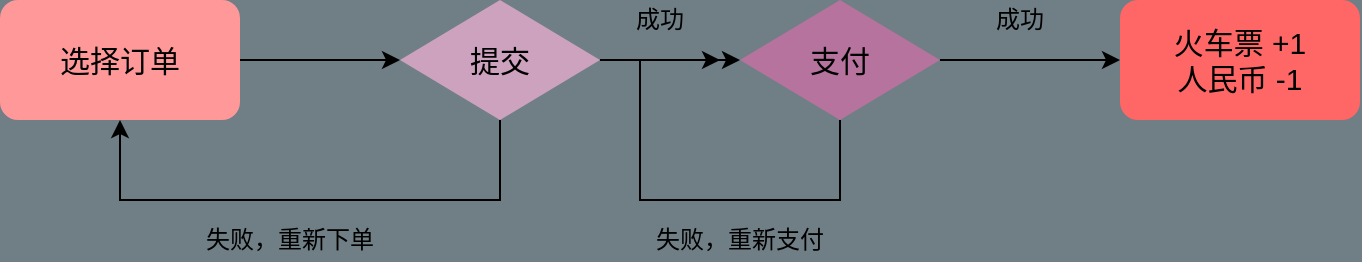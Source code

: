 <mxfile version="12.3.2" type="device" pages="1"><diagram id="2fDJc7Haql0zA8UjqrLJ" name="第 1 页"><mxGraphModel dx="768" dy="560" grid="1" gridSize="10" guides="1" tooltips="1" connect="1" arrows="1" fold="1" page="1" pageScale="1" pageWidth="1169" pageHeight="827" background="#707E86" math="0" shadow="0"><root><mxCell id="0"/><mxCell id="1" parent="0"/><mxCell id="kLnyNXH2biUtH6GliAfZ-5" value="" style="edgeStyle=orthogonalEdgeStyle;rounded=0;orthogonalLoop=1;jettySize=auto;html=1;" edge="1" parent="1" source="kLnyNXH2biUtH6GliAfZ-1" target="kLnyNXH2biUtH6GliAfZ-3"><mxGeometry relative="1" as="geometry"/></mxCell><mxCell id="kLnyNXH2biUtH6GliAfZ-1" value="&lt;font style=&quot;font-size: 15px&quot;&gt;选择订单&lt;/font&gt;" style="rounded=1;whiteSpace=wrap;html=1;strokeColor=none;fillColor=#FF9999;" vertex="1" parent="1"><mxGeometry x="100" y="180" width="120" height="60" as="geometry"/></mxCell><mxCell id="kLnyNXH2biUtH6GliAfZ-2" value="&lt;font style=&quot;font-size: 15px&quot;&gt;火车票 +1&lt;br&gt;人民币 -1&lt;br&gt;&lt;/font&gt;" style="rounded=1;whiteSpace=wrap;html=1;strokeColor=none;fillColor=#FF6666;" vertex="1" parent="1"><mxGeometry x="660" y="180" width="120" height="60" as="geometry"/></mxCell><mxCell id="kLnyNXH2biUtH6GliAfZ-6" value="" style="edgeStyle=orthogonalEdgeStyle;rounded=0;orthogonalLoop=1;jettySize=auto;html=1;" edge="1" parent="1" source="kLnyNXH2biUtH6GliAfZ-3" target="kLnyNXH2biUtH6GliAfZ-4"><mxGeometry relative="1" as="geometry"/></mxCell><mxCell id="kLnyNXH2biUtH6GliAfZ-11" style="edgeStyle=orthogonalEdgeStyle;rounded=0;orthogonalLoop=1;jettySize=auto;html=1;exitX=0.5;exitY=1;exitDx=0;exitDy=0;entryX=0.5;entryY=1;entryDx=0;entryDy=0;" edge="1" parent="1" source="kLnyNXH2biUtH6GliAfZ-3" target="kLnyNXH2biUtH6GliAfZ-1"><mxGeometry relative="1" as="geometry"><Array as="points"><mxPoint x="350" y="280"/><mxPoint x="160" y="280"/></Array></mxGeometry></mxCell><mxCell id="kLnyNXH2biUtH6GliAfZ-3" value="&lt;font style=&quot;font-size: 15px&quot;&gt;提交&lt;/font&gt;" style="rhombus;whiteSpace=wrap;html=1;strokeColor=none;fillColor=#CDA2BE;" vertex="1" parent="1"><mxGeometry x="300" y="180" width="100" height="60" as="geometry"/></mxCell><mxCell id="kLnyNXH2biUtH6GliAfZ-7" style="edgeStyle=orthogonalEdgeStyle;rounded=0;orthogonalLoop=1;jettySize=auto;html=1;entryX=0;entryY=0.5;entryDx=0;entryDy=0;" edge="1" parent="1" source="kLnyNXH2biUtH6GliAfZ-4" target="kLnyNXH2biUtH6GliAfZ-2"><mxGeometry relative="1" as="geometry"/></mxCell><mxCell id="kLnyNXH2biUtH6GliAfZ-13" style="edgeStyle=orthogonalEdgeStyle;rounded=0;orthogonalLoop=1;jettySize=auto;html=1;exitX=0.5;exitY=1;exitDx=0;exitDy=0;" edge="1" parent="1" source="kLnyNXH2biUtH6GliAfZ-4"><mxGeometry relative="1" as="geometry"><mxPoint x="460" y="210" as="targetPoint"/><Array as="points"><mxPoint x="520" y="280"/><mxPoint x="420" y="280"/><mxPoint x="420" y="210"/></Array></mxGeometry></mxCell><mxCell id="kLnyNXH2biUtH6GliAfZ-4" value="&lt;font style=&quot;font-size: 15px&quot;&gt;支付&lt;/font&gt;" style="rhombus;whiteSpace=wrap;html=1;strokeColor=none;fillColor=#B5739D;" vertex="1" parent="1"><mxGeometry x="470" y="180" width="100" height="60" as="geometry"/></mxCell><mxCell id="kLnyNXH2biUtH6GliAfZ-8" value="成功" style="text;html=1;strokeColor=none;fillColor=none;align=center;verticalAlign=middle;whiteSpace=wrap;rounded=0;" vertex="1" parent="1"><mxGeometry x="410" y="180" width="40" height="20" as="geometry"/></mxCell><mxCell id="kLnyNXH2biUtH6GliAfZ-10" value="成功" style="text;html=1;strokeColor=none;fillColor=none;align=center;verticalAlign=middle;whiteSpace=wrap;rounded=0;" vertex="1" parent="1"><mxGeometry x="590" y="180" width="40" height="20" as="geometry"/></mxCell><mxCell id="kLnyNXH2biUtH6GliAfZ-12" value="失败，重新下单" style="text;html=1;strokeColor=none;fillColor=none;align=center;verticalAlign=middle;whiteSpace=wrap;rounded=0;" vertex="1" parent="1"><mxGeometry x="190" y="290" width="110" height="20" as="geometry"/></mxCell><mxCell id="kLnyNXH2biUtH6GliAfZ-14" value="失败，重新支付" style="text;html=1;strokeColor=none;fillColor=none;align=center;verticalAlign=middle;whiteSpace=wrap;rounded=0;" vertex="1" parent="1"><mxGeometry x="415" y="290" width="110" height="20" as="geometry"/></mxCell></root></mxGraphModel></diagram></mxfile>